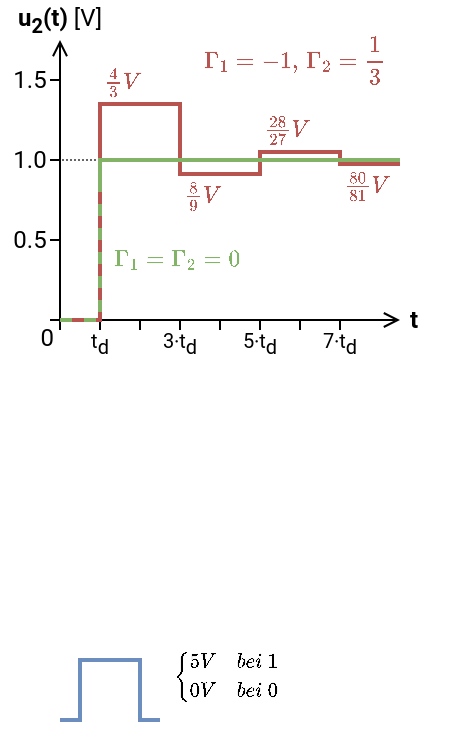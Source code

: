 <mxfile version="20.6.1" type="device"><diagram id="zxVy6z8X_-uqqoJ4U6L8" name="Page-1"><mxGraphModel dx="333" dy="412" grid="1" gridSize="10" guides="1" tooltips="1" connect="1" arrows="1" fold="1" page="1" pageScale="1" pageWidth="1169" pageHeight="827" math="1" shadow="0"><root><mxCell id="0"/><mxCell id="1" parent="0"/><mxCell id="uZlF5g8Az9UnwFJCSz8T-26" value="" style="endArrow=none;html=1;rounded=0;fillColor=#f5f5f5;strokeColor=#666666;dashed=1;dashPattern=1 1;fontFamily=Roboto;fontSource=https%3A%2F%2Ffonts.googleapis.com%2Fcss%3Ffamily%3DRoboto;" parent="1" edge="1"><mxGeometry width="50" height="50" relative="1" as="geometry"><mxPoint x="610" y="160" as="sourcePoint"/><mxPoint x="440" y="160" as="targetPoint"/></mxGeometry></mxCell><mxCell id="uZlF5g8Az9UnwFJCSz8T-7" value="1.0" style="text;html=1;strokeColor=none;fillColor=none;align=center;verticalAlign=middle;whiteSpace=wrap;rounded=0;fontFamily=Roboto;fontStyle=0;fontSource=https%3A%2F%2Ffonts.googleapis.com%2Fcss%3Ffamily%3DRoboto;" parent="1" vertex="1"><mxGeometry x="410" y="150" width="30" height="20" as="geometry"/></mxCell><mxCell id="uZlF5g8Az9UnwFJCSz8T-9" value="1.5" style="text;html=1;strokeColor=none;fillColor=none;align=center;verticalAlign=middle;whiteSpace=wrap;rounded=0;fontFamily=Roboto;fontStyle=0;fontSource=https%3A%2F%2Ffonts.googleapis.com%2Fcss%3Ffamily%3DRoboto;" parent="1" vertex="1"><mxGeometry x="410" y="110" width="30" height="20" as="geometry"/></mxCell><mxCell id="uZlF5g8Az9UnwFJCSz8T-10" value="0" style="text;html=1;strokeColor=none;fillColor=none;align=right;verticalAlign=top;whiteSpace=wrap;rounded=0;fontFamily=Roboto;fontStyle=0;spacingTop=-5;spacingRight=1;fontSource=https%3A%2F%2Ffonts.googleapis.com%2Fcss%3Ffamily%3DRoboto;" parent="1" vertex="1"><mxGeometry x="420" y="240" width="20" height="20" as="geometry"/></mxCell><mxCell id="uZlF5g8Az9UnwFJCSz8T-21" value="t&lt;sub style=&quot;font-size: 10px;&quot;&gt;d&lt;/sub&gt;" style="text;html=1;strokeColor=none;fillColor=none;align=center;verticalAlign=top;whiteSpace=wrap;rounded=0;fontFamily=Roboto;fontStyle=0;fontSize=10;spacingTop=-2;fontSource=https%3A%2F%2Ffonts.googleapis.com%2Fcss%3Ffamily%3DRoboto;" parent="1" vertex="1"><mxGeometry x="440" y="240" width="40" height="20" as="geometry"/></mxCell><mxCell id="uZlF5g8Az9UnwFJCSz8T-22" value="3∙t&lt;sub style=&quot;font-size: 10px;&quot;&gt;d&lt;/sub&gt;" style="text;html=1;strokeColor=none;fillColor=none;align=center;verticalAlign=top;whiteSpace=wrap;rounded=0;fontFamily=Roboto;fontStyle=0;fontSize=10;spacingTop=-2;fontSource=https%3A%2F%2Ffonts.googleapis.com%2Fcss%3Ffamily%3DRoboto;" parent="1" vertex="1"><mxGeometry x="480" y="240" width="40" height="20" as="geometry"/></mxCell><mxCell id="uZlF5g8Az9UnwFJCSz8T-23" value="5∙t&lt;sub style=&quot;font-size: 10px&quot;&gt;d&lt;/sub&gt;" style="text;html=1;strokeColor=none;fillColor=none;align=center;verticalAlign=top;whiteSpace=wrap;rounded=0;fontFamily=Roboto;fontStyle=0;fontSize=10;spacingTop=-2;fontSource=https%3A%2F%2Ffonts.googleapis.com%2Fcss%3Ffamily%3DRoboto;" parent="1" vertex="1"><mxGeometry x="520" y="240" width="40" height="20" as="geometry"/></mxCell><mxCell id="uZlF5g8Az9UnwFJCSz8T-24" value="7∙t&lt;sub style=&quot;font-size: 10px&quot;&gt;d&lt;/sub&gt;" style="text;html=1;strokeColor=none;fillColor=none;align=center;verticalAlign=top;whiteSpace=wrap;rounded=0;fontFamily=Roboto;fontStyle=0;fontSize=10;spacingTop=-2;fontSource=https%3A%2F%2Ffonts.googleapis.com%2Fcss%3Ffamily%3DRoboto;" parent="1" vertex="1"><mxGeometry x="560" y="240" width="40" height="20" as="geometry"/></mxCell><mxCell id="uZlF5g8Az9UnwFJCSz8T-25" value="0.5" style="text;html=1;strokeColor=none;fillColor=none;align=center;verticalAlign=middle;whiteSpace=wrap;rounded=0;fontFamily=Roboto;fontStyle=0;fontSource=https%3A%2F%2Ffonts.googleapis.com%2Fcss%3Ffamily%3DRoboto;" parent="1" vertex="1"><mxGeometry x="410" y="190" width="30" height="20" as="geometry"/></mxCell><mxCell id="uZlF5g8Az9UnwFJCSz8T-1" value="" style="endArrow=open;html=1;rounded=0;startArrow=open;startFill=0;endFill=0;fontFamily=Roboto;fontSource=https%3A%2F%2Ffonts.googleapis.com%2Fcss%3Ffamily%3DRoboto;" parent="1" edge="1"><mxGeometry width="50" height="50" relative="1" as="geometry"><mxPoint x="610" y="240" as="sourcePoint"/><mxPoint x="440" y="100" as="targetPoint"/><Array as="points"><mxPoint x="440" y="240"/></Array></mxGeometry></mxCell><mxCell id="uZlF5g8Az9UnwFJCSz8T-3" value="" style="endArrow=none;html=1;rounded=0;fontFamily=Roboto;fontSource=https%3A%2F%2Ffonts.googleapis.com%2Fcss%3Ffamily%3DRoboto;" parent="1" edge="1"><mxGeometry width="50" height="50" relative="1" as="geometry"><mxPoint x="435" y="120" as="sourcePoint"/><mxPoint x="440" y="120" as="targetPoint"/></mxGeometry></mxCell><mxCell id="uZlF5g8Az9UnwFJCSz8T-4" value="" style="endArrow=none;html=1;rounded=0;fontFamily=Roboto;fontSource=https%3A%2F%2Ffonts.googleapis.com%2Fcss%3Ffamily%3DRoboto;" parent="1" edge="1"><mxGeometry width="50" height="50" relative="1" as="geometry"><mxPoint x="440" y="160" as="sourcePoint"/><mxPoint x="435" y="160" as="targetPoint"/></mxGeometry></mxCell><mxCell id="uZlF5g8Az9UnwFJCSz8T-5" value="" style="endArrow=none;html=1;rounded=0;fontFamily=Roboto;fontSource=https%3A%2F%2Ffonts.googleapis.com%2Fcss%3Ffamily%3DRoboto;" parent="1" edge="1"><mxGeometry width="50" height="50" relative="1" as="geometry"><mxPoint x="440" y="200" as="sourcePoint"/><mxPoint x="435" y="200" as="targetPoint"/></mxGeometry></mxCell><mxCell id="uZlF5g8Az9UnwFJCSz8T-8" value="u&lt;sub&gt;2&lt;/sub&gt;(t)&lt;span style=&quot;font-weight: 400&quot;&gt;&amp;nbsp;[V]&lt;/span&gt;" style="text;html=1;strokeColor=none;fillColor=none;align=center;verticalAlign=middle;whiteSpace=wrap;rounded=0;fontFamily=Roboto;fontStyle=1;fontSource=https%3A%2F%2Ffonts.googleapis.com%2Fcss%3Ffamily%3DRoboto;" parent="1" vertex="1"><mxGeometry x="410" y="80" width="60" height="20" as="geometry"/></mxCell><mxCell id="uZlF5g8Az9UnwFJCSz8T-11" value="" style="endArrow=none;html=1;rounded=0;entryX=1;entryY=0.25;entryDx=0;entryDy=0;exitX=0.75;exitY=0;exitDx=0;exitDy=0;fontFamily=Roboto;fontSource=https%3A%2F%2Ffonts.googleapis.com%2Fcss%3Ffamily%3DRoboto;" parent="1" source="uZlF5g8Az9UnwFJCSz8T-10" target="uZlF5g8Az9UnwFJCSz8T-10" edge="1"><mxGeometry width="50" height="50" relative="1" as="geometry"><mxPoint x="430" y="230" as="sourcePoint"/><mxPoint x="445" y="210" as="targetPoint"/><Array as="points"><mxPoint x="440" y="240"/></Array></mxGeometry></mxCell><mxCell id="uZlF5g8Az9UnwFJCSz8T-13" value="" style="endArrow=none;html=1;rounded=0;fontFamily=Roboto;fontSource=https%3A%2F%2Ffonts.googleapis.com%2Fcss%3Ffamily%3DRoboto;" parent="1" edge="1"><mxGeometry width="50" height="50" relative="1" as="geometry"><mxPoint x="480" y="245" as="sourcePoint"/><mxPoint x="480" y="240" as="targetPoint"/></mxGeometry></mxCell><mxCell id="uZlF5g8Az9UnwFJCSz8T-14" value="" style="endArrow=none;html=1;rounded=0;fontFamily=Roboto;fontSource=https%3A%2F%2Ffonts.googleapis.com%2Fcss%3Ffamily%3DRoboto;" parent="1" edge="1"><mxGeometry width="50" height="50" relative="1" as="geometry"><mxPoint x="520" y="245" as="sourcePoint"/><mxPoint x="520" y="240" as="targetPoint"/></mxGeometry></mxCell><mxCell id="uZlF5g8Az9UnwFJCSz8T-15" value="" style="endArrow=none;html=1;rounded=0;fontFamily=Roboto;fontSource=https%3A%2F%2Ffonts.googleapis.com%2Fcss%3Ffamily%3DRoboto;" parent="1" edge="1"><mxGeometry width="50" height="50" relative="1" as="geometry"><mxPoint x="560" y="245" as="sourcePoint"/><mxPoint x="560" y="240" as="targetPoint"/></mxGeometry></mxCell><mxCell id="uZlF5g8Az9UnwFJCSz8T-16" value="" style="endArrow=none;html=1;rounded=0;fontFamily=Roboto;fontSource=https%3A%2F%2Ffonts.googleapis.com%2Fcss%3Ffamily%3DRoboto;" parent="1" edge="1"><mxGeometry width="50" height="50" relative="1" as="geometry"><mxPoint x="580" y="245" as="sourcePoint"/><mxPoint x="580" y="240" as="targetPoint"/></mxGeometry></mxCell><mxCell id="uZlF5g8Az9UnwFJCSz8T-17" value="" style="endArrow=none;html=1;rounded=0;fontFamily=Roboto;fontSource=https%3A%2F%2Ffonts.googleapis.com%2Fcss%3Ffamily%3DRoboto;" parent="1" edge="1"><mxGeometry width="50" height="50" relative="1" as="geometry"><mxPoint x="460" y="245" as="sourcePoint"/><mxPoint x="460" y="240" as="targetPoint"/></mxGeometry></mxCell><mxCell id="uZlF5g8Az9UnwFJCSz8T-18" value="" style="endArrow=none;html=1;rounded=0;fontFamily=Roboto;fontSource=https%3A%2F%2Ffonts.googleapis.com%2Fcss%3Ffamily%3DRoboto;" parent="1" edge="1"><mxGeometry width="50" height="50" relative="1" as="geometry"><mxPoint x="500" y="245" as="sourcePoint"/><mxPoint x="500" y="240" as="targetPoint"/></mxGeometry></mxCell><mxCell id="uZlF5g8Az9UnwFJCSz8T-19" value="" style="endArrow=none;html=1;rounded=0;fontFamily=Roboto;fontSource=https%3A%2F%2Ffonts.googleapis.com%2Fcss%3Ffamily%3DRoboto;" parent="1" edge="1"><mxGeometry width="50" height="50" relative="1" as="geometry"><mxPoint x="540" y="245" as="sourcePoint"/><mxPoint x="540" y="240" as="targetPoint"/></mxGeometry></mxCell><mxCell id="uZlF5g8Az9UnwFJCSz8T-28" value="" style="endArrow=none;html=1;rounded=0;fontFamily=Roboto;fontSize=10;fillColor=#f8cecc;strokeColor=#B85450;strokeWidth=2;fontSource=https%3A%2F%2Ffonts.googleapis.com%2Fcss%3Ffamily%3DRoboto;" parent="1" edge="1"><mxGeometry width="50" height="50" relative="1" as="geometry"><mxPoint x="440" y="240" as="sourcePoint"/><mxPoint x="610" y="162" as="targetPoint"/><Array as="points"><mxPoint x="460" y="240"/><mxPoint x="460" y="132"/><mxPoint x="500" y="132"/><mxPoint x="500" y="167"/><mxPoint x="540" y="167"/><mxPoint x="540" y="156"/><mxPoint x="580" y="156"/><mxPoint x="580" y="162"/></Array></mxGeometry></mxCell><mxCell id="uZlF5g8Az9UnwFJCSz8T-30" value="&lt;span style=&quot;font-size: 10px&quot;&gt;$$\tfrac{4}{3}V$$&lt;/span&gt;" style="text;html=1;strokeColor=none;fillColor=none;align=left;verticalAlign=middle;whiteSpace=wrap;rounded=0;fontFamily=Roboto;fontStyle=0;fontColor=#B85450;fontSource=https%3A%2F%2Ffonts.googleapis.com%2Fcss%3Ffamily%3DRoboto;" parent="1" vertex="1"><mxGeometry x="460" y="111" width="30" height="20" as="geometry"/></mxCell><mxCell id="uZlF5g8Az9UnwFJCSz8T-31" value="&lt;span style=&quot;font-size: 10px&quot;&gt;$$\tfrac{8}{9}V$$&lt;/span&gt;" style="text;html=1;strokeColor=none;fillColor=none;align=left;verticalAlign=middle;whiteSpace=wrap;rounded=0;fontFamily=Roboto;fontStyle=0;fontColor=#B85450;fontSource=https%3A%2F%2Ffonts.googleapis.com%2Fcss%3Ffamily%3DRoboto;" parent="1" vertex="1"><mxGeometry x="500" y="168" width="30" height="20" as="geometry"/></mxCell><mxCell id="uZlF5g8Az9UnwFJCSz8T-32" value="&lt;span style=&quot;font-size: 10px&quot;&gt;$$\tfrac{28}{27}V$$&lt;/span&gt;" style="text;html=1;strokeColor=none;fillColor=none;align=left;verticalAlign=middle;whiteSpace=wrap;rounded=0;fontFamily=Roboto;fontStyle=0;fontColor=#B85450;fontSource=https%3A%2F%2Ffonts.googleapis.com%2Fcss%3Ffamily%3DRoboto;" parent="1" vertex="1"><mxGeometry x="540" y="135" width="30" height="20" as="geometry"/></mxCell><mxCell id="uZlF5g8Az9UnwFJCSz8T-33" value="&lt;span style=&quot;font-size: 10px&quot;&gt;$$\tfrac{80}{81}V$$&lt;/span&gt;" style="text;html=1;strokeColor=none;fillColor=none;align=left;verticalAlign=middle;whiteSpace=wrap;rounded=0;fontFamily=Roboto;fontStyle=0;fontColor=#B85450;fontSource=https%3A%2F%2Ffonts.googleapis.com%2Fcss%3Ffamily%3DRoboto;" parent="1" vertex="1"><mxGeometry x="580" y="163" width="30" height="20" as="geometry"/></mxCell><mxCell id="uZlF5g8Az9UnwFJCSz8T-34" value="" style="endArrow=none;html=1;rounded=0;fontFamily=Roboto;fontSize=10;fillColor=#d5e8d4;strokeColor=#82B366;strokeWidth=2;fontSource=https%3A%2F%2Ffonts.googleapis.com%2Fcss%3Ffamily%3DRoboto;" parent="1" edge="1"><mxGeometry width="50" height="50" relative="1" as="geometry"><mxPoint x="460" y="170" as="sourcePoint"/><mxPoint x="610" y="160" as="targetPoint"/><Array as="points"><mxPoint x="460" y="160"/></Array></mxGeometry></mxCell><mxCell id="uZlF5g8Az9UnwFJCSz8T-35" value="" style="endArrow=none;html=1;rounded=0;fontFamily=Roboto;fontSize=10;fillColor=#d5e8d4;strokeColor=#82b366;strokeWidth=2;dashed=1;fontSource=https%3A%2F%2Ffonts.googleapis.com%2Fcss%3Ffamily%3DRoboto;" parent="1" edge="1"><mxGeometry width="50" height="50" relative="1" as="geometry"><mxPoint x="460" y="170" as="sourcePoint"/><mxPoint x="440" y="240" as="targetPoint"/><Array as="points"><mxPoint x="460" y="240"/></Array></mxGeometry></mxCell><mxCell id="uZlF5g8Az9UnwFJCSz8T-36" value="&lt;span style=&quot;font-size: 10px&quot;&gt;$$\Gamma_1=\Gamma_2=0$$&lt;/span&gt;" style="text;html=1;strokeColor=none;fillColor=none;align=left;verticalAlign=middle;whiteSpace=wrap;rounded=0;fontFamily=Roboto;fontStyle=0;fontColor=#82B366;spacingLeft=5;fontSource=https%3A%2F%2Ffonts.googleapis.com%2Fcss%3Ffamily%3DRoboto;" parent="1" vertex="1"><mxGeometry x="460" y="200" width="80" height="20" as="geometry"/></mxCell><mxCell id="uZlF5g8Az9UnwFJCSz8T-38" value="t" style="text;html=1;strokeColor=none;fillColor=none;align=left;verticalAlign=middle;whiteSpace=wrap;rounded=0;fontFamily=Roboto;fontStyle=1;spacingLeft=3;fontSource=https%3A%2F%2Ffonts.googleapis.com%2Fcss%3Ffamily%3DRoboto;" parent="1" vertex="1"><mxGeometry x="610" y="230" width="20" height="20" as="geometry"/></mxCell><mxCell id="uZlF5g8Az9UnwFJCSz8T-74" value="&lt;span style=&quot;font-size: 10px&quot;&gt;$$\Gamma_1=-1,\,\Gamma_2=\frac{1}{3}$$&lt;/span&gt;" style="text;html=1;strokeColor=none;fillColor=none;align=right;verticalAlign=middle;whiteSpace=wrap;rounded=0;fontFamily=Roboto;fontStyle=0;fontColor=#B85450;spacingLeft=0;spacingRight=5;fontSource=https%3A%2F%2Ffonts.googleapis.com%2Fcss%3Ffamily%3DRoboto;" parent="1" vertex="1"><mxGeometry x="500" y="100" width="110" height="20" as="geometry"/></mxCell><mxCell id="CRSI3Wpq18X-E57QaTjF-2" value="" style="endArrow=none;html=1;rounded=0;startArrow=none;startFill=0;endFill=0;fontFamily=Roboto;fontSource=https%3A%2F%2Ffonts.googleapis.com%2Fcss%3Ffamily%3DRoboto;fillColor=#dae8fc;strokeColor=#6c8ebf;strokeWidth=2;" edge="1" parent="1"><mxGeometry width="50" height="50" relative="1" as="geometry"><mxPoint x="490" y="440" as="sourcePoint"/><mxPoint x="440" y="440" as="targetPoint"/><Array as="points"><mxPoint x="480" y="440"/><mxPoint x="480" y="410"/><mxPoint x="450" y="410"/><mxPoint x="450" y="440"/></Array></mxGeometry></mxCell><mxCell id="CRSI3Wpq18X-E57QaTjF-4" value="&lt;span style=&quot;font-size: 10px;&quot;&gt;&lt;font data-font-src=&quot;https://fonts.googleapis.com/css?family=Roboto+Mono&quot; face=&quot;Roboto Mono&quot;&gt;$$\mathsf{\left\{\begin{matrix}5V &amp;amp; bei\ 1 \\ 0V &amp;amp; bei\ 0\\\end{matrix}\right.}$$&lt;br&gt;&lt;/font&gt;&lt;/span&gt;" style="text;html=1;strokeColor=none;fillColor=none;align=left;verticalAlign=middle;whiteSpace=wrap;rounded=0;fontFamily=Roboto;fontStyle=0;fontColor=#000000;spacingLeft=5;spacingRight=5;fontSource=https%3A%2F%2Ffonts.googleapis.com%2Fcss%3Ffamily%3DRoboto;spacingTop=0;" vertex="1" parent="1"><mxGeometry x="490" y="410" width="80" height="30" as="geometry"/></mxCell></root></mxGraphModel></diagram></mxfile>